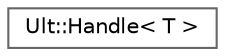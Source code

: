 digraph "Graphical Class Hierarchy"
{
 // LATEX_PDF_SIZE
  bgcolor="transparent";
  edge [fontname=Helvetica,fontsize=10,labelfontname=Helvetica,labelfontsize=10];
  node [fontname=Helvetica,fontsize=10,shape=box,height=0.2,width=0.4];
  rankdir="LR";
  Node0 [id="Node000000",label="Ult::Handle\< T \>",height=0.2,width=0.4,color="grey40", fillcolor="white", style="filled",URL="$class_ult_1_1_handle.html",tooltip=" "];
}
